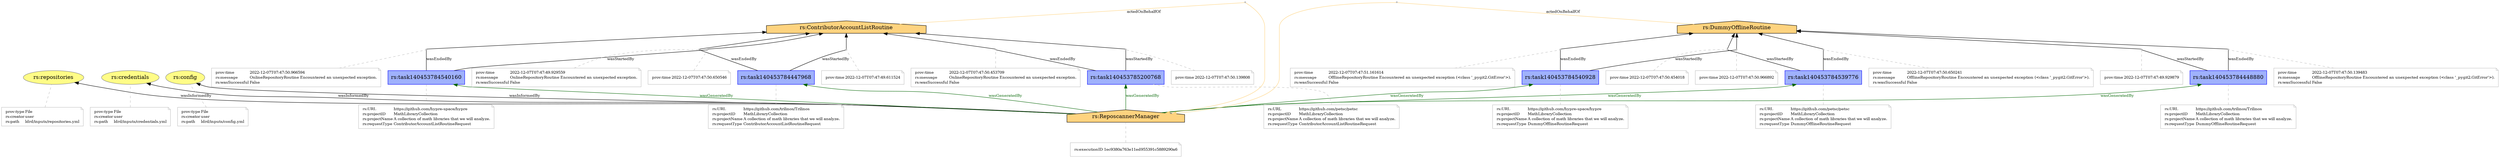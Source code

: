digraph G {
charset="utf-8";
rankdir=BT;
n1 [URL="reposcanner/ReposcannerManager", fillcolor="#FED37F", label="rs:ReposcannerManager", shape=house, style=filled];
ann1 [color=gray, fontcolor=black, fontsize=10, label=<<TABLE cellpadding="0" border="0">
    <TR>
        <TD align="left" href="reposcanner/executionID">rs:executionID</TD>
        <TD align="left">1ec9380a763e11ed955391c5889290a6</TD>
    </TR>
    </TABLE>>, shape=note];
ann1 -> n1  [arrowhead=none, color=gray, style=dashed];
n2 [URL="reposcanner/repositories", color="#808080", fillcolor="#FFFC87", label="rs:repositories", shape=oval, style=filled];
ann2 [color=gray, fontcolor=black, fontsize=10, label=<<TABLE cellpadding="0" border="0">
    <TR>
        <TD align="left" href="http://www.w3.org/ns/prov#type">prov:type</TD>
        <TD align="left">File</TD>
    </TR>
    <TR>
        <TD align="left" href="reposcanner/creator">rs:creator</TD>
        <TD align="left">user</TD>
    </TR>
    <TR>
        <TD align="left" href="reposcanner/path">rs:path</TD>
        <TD align="left">ldrd/inputs/repositories.yml</TD>
    </TR>
    </TABLE>>, shape=note];
ann2 -> n2  [arrowhead=none, color=gray, style=dashed];
n3 [URL="reposcanner/credentials", color="#808080", fillcolor="#FFFC87", label="rs:credentials", shape=oval, style=filled];
ann3 [color=gray, fontcolor=black, fontsize=10, label=<<TABLE cellpadding="0" border="0">
    <TR>
        <TD align="left" href="http://www.w3.org/ns/prov#type">prov:type</TD>
        <TD align="left">File</TD>
    </TR>
    <TR>
        <TD align="left" href="reposcanner/creator">rs:creator</TD>
        <TD align="left">user</TD>
    </TR>
    <TR>
        <TD align="left" href="reposcanner/path">rs:path</TD>
        <TD align="left">ldrd/inputs/credentials.yml</TD>
    </TR>
    </TABLE>>, shape=note];
ann3 -> n3  [arrowhead=none, color=gray, style=dashed];
n4 [URL="reposcanner/config", color="#808080", fillcolor="#FFFC87", label="rs:config", shape=oval, style=filled];
ann4 [color=gray, fontcolor=black, fontsize=10, label=<<TABLE cellpadding="0" border="0">
    <TR>
        <TD align="left" href="http://www.w3.org/ns/prov#type">prov:type</TD>
        <TD align="left">File</TD>
    </TR>
    <TR>
        <TD align="left" href="reposcanner/creator">rs:creator</TD>
        <TD align="left">user</TD>
    </TR>
    <TR>
        <TD align="left" href="reposcanner/path">rs:path</TD>
        <TD align="left">ldrd/inputs/config.yml</TD>
    </TR>
    </TABLE>>, shape=note];
ann4 -> n4  [arrowhead=none, color=gray, style=dashed];
n5 [URL="reposcanner/ContributorAccountListRoutine", fillcolor="#FED37F", label="rs:ContributorAccountListRoutine", shape=house, style=filled];
n6 [URL="reposcanner/DummyOfflineRoutine", fillcolor="#FED37F", label="rs:DummyOfflineRoutine", shape=house, style=filled];
n7 [URL="reposcanner/task140453784447968", color="#0000FF", fillcolor="#9FB1FC", label="rs:task140453784447968", shape=box, style=filled];
ann5 [color=gray, fontcolor=black, fontsize=10, label=<<TABLE cellpadding="0" border="0">
    <TR>
        <TD align="left" href="reposcanner/URL">rs:URL</TD>
        <TD align="left">https://github.com/trilinos/Trilinos</TD>
    </TR>
    <TR>
        <TD align="left" href="reposcanner/projectID">rs:projectID</TD>
        <TD align="left">MathLibraryCollection</TD>
    </TR>
    <TR>
        <TD align="left" href="reposcanner/projectName">rs:projectName</TD>
        <TD align="left">A collection of math libraries that we will analyze.</TD>
    </TR>
    <TR>
        <TD align="left" href="reposcanner/requestType">rs:requestType</TD>
        <TD align="left">ContributorAccountListRoutineRequest</TD>
    </TR>
    </TABLE>>, shape=note];
ann5 -> n7  [arrowhead=none, color=gray, style=dashed];
n8 [URL="reposcanner/task140453784448880", color="#0000FF", fillcolor="#9FB1FC", label="rs:task140453784448880", shape=box, style=filled];
ann6 [color=gray, fontcolor=black, fontsize=10, label=<<TABLE cellpadding="0" border="0">
    <TR>
        <TD align="left" href="reposcanner/URL">rs:URL</TD>
        <TD align="left">https://github.com/trilinos/Trilinos</TD>
    </TR>
    <TR>
        <TD align="left" href="reposcanner/projectID">rs:projectID</TD>
        <TD align="left">MathLibraryCollection</TD>
    </TR>
    <TR>
        <TD align="left" href="reposcanner/projectName">rs:projectName</TD>
        <TD align="left">A collection of math libraries that we will analyze.</TD>
    </TR>
    <TR>
        <TD align="left" href="reposcanner/requestType">rs:requestType</TD>
        <TD align="left">DummyOfflineRoutineRequest</TD>
    </TR>
    </TABLE>>, shape=note];
ann6 -> n8  [arrowhead=none, color=gray, style=dashed];
n9 [URL="reposcanner/task140453785200768", color="#0000FF", fillcolor="#9FB1FC", label="rs:task140453785200768", shape=box, style=filled];
ann7 [color=gray, fontcolor=black, fontsize=10, label=<<TABLE cellpadding="0" border="0">
    <TR>
        <TD align="left" href="reposcanner/URL">rs:URL</TD>
        <TD align="left">https://github.com/petsc/petsc</TD>
    </TR>
    <TR>
        <TD align="left" href="reposcanner/projectID">rs:projectID</TD>
        <TD align="left">MathLibraryCollection</TD>
    </TR>
    <TR>
        <TD align="left" href="reposcanner/projectName">rs:projectName</TD>
        <TD align="left">A collection of math libraries that we will analyze.</TD>
    </TR>
    <TR>
        <TD align="left" href="reposcanner/requestType">rs:requestType</TD>
        <TD align="left">ContributorAccountListRoutineRequest</TD>
    </TR>
    </TABLE>>, shape=note];
ann7 -> n9  [arrowhead=none, color=gray, style=dashed];
n10 [URL="reposcanner/task140453784539776", color="#0000FF", fillcolor="#9FB1FC", label="rs:task140453784539776", shape=box, style=filled];
ann8 [color=gray, fontcolor=black, fontsize=10, label=<<TABLE cellpadding="0" border="0">
    <TR>
        <TD align="left" href="reposcanner/URL">rs:URL</TD>
        <TD align="left">https://github.com/petsc/petsc</TD>
    </TR>
    <TR>
        <TD align="left" href="reposcanner/projectID">rs:projectID</TD>
        <TD align="left">MathLibraryCollection</TD>
    </TR>
    <TR>
        <TD align="left" href="reposcanner/projectName">rs:projectName</TD>
        <TD align="left">A collection of math libraries that we will analyze.</TD>
    </TR>
    <TR>
        <TD align="left" href="reposcanner/requestType">rs:requestType</TD>
        <TD align="left">DummyOfflineRoutineRequest</TD>
    </TR>
    </TABLE>>, shape=note];
ann8 -> n10  [arrowhead=none, color=gray, style=dashed];
n11 [URL="reposcanner/task140453784540160", color="#0000FF", fillcolor="#9FB1FC", label="rs:task140453784540160", shape=box, style=filled];
ann9 [color=gray, fontcolor=black, fontsize=10, label=<<TABLE cellpadding="0" border="0">
    <TR>
        <TD align="left" href="reposcanner/URL">rs:URL</TD>
        <TD align="left">https://github.com/hypre-space/hypre</TD>
    </TR>
    <TR>
        <TD align="left" href="reposcanner/projectID">rs:projectID</TD>
        <TD align="left">MathLibraryCollection</TD>
    </TR>
    <TR>
        <TD align="left" href="reposcanner/projectName">rs:projectName</TD>
        <TD align="left">A collection of math libraries that we will analyze.</TD>
    </TR>
    <TR>
        <TD align="left" href="reposcanner/requestType">rs:requestType</TD>
        <TD align="left">ContributorAccountListRoutineRequest</TD>
    </TR>
    </TABLE>>, shape=note];
ann9 -> n11  [arrowhead=none, color=gray, style=dashed];
n12 [URL="reposcanner/task140453784540928", color="#0000FF", fillcolor="#9FB1FC", label="rs:task140453784540928", shape=box, style=filled];
ann10 [color=gray, fontcolor=black, fontsize=10, label=<<TABLE cellpadding="0" border="0">
    <TR>
        <TD align="left" href="reposcanner/URL">rs:URL</TD>
        <TD align="left">https://github.com/hypre-space/hypre</TD>
    </TR>
    <TR>
        <TD align="left" href="reposcanner/projectID">rs:projectID</TD>
        <TD align="left">MathLibraryCollection</TD>
    </TR>
    <TR>
        <TD align="left" href="reposcanner/projectName">rs:projectName</TD>
        <TD align="left">A collection of math libraries that we will analyze.</TD>
    </TR>
    <TR>
        <TD align="left" href="reposcanner/requestType">rs:requestType</TD>
        <TD align="left">DummyOfflineRoutineRequest</TD>
    </TR>
    </TABLE>>, shape=note];
ann10 -> n12  [arrowhead=none, color=gray, style=dashed];
n1 -> n2  [fontsize="10.0", label=wasInformedBy];
n1 -> n3  [fontsize="10.0", label=wasInformedBy];
n1 -> n4  [fontsize="10.0", label=wasInformedBy];
b1 [color=gray, label="", shape=point];
n5 -> b1  [arrowhead=none, color="#FED37F", fontsize="10.0", label=actedOnBehalfOf];
b1 -> n1  [color="#FED37F", fontsize="10.0"];
b2 [color=gray, label="", shape=point];
n6 -> b2  [arrowhead=none, color="#FED37F", fontsize="10.0", label=actedOnBehalfOf];
b2 -> n1  [color="#FED37F", fontsize="10.0"];
n1 -> n7  [color=darkgreen, fontcolor=darkgreen, fontsize="10.0", label=wasGeneratedBy];
n1 -> n8  [color=darkgreen, fontcolor=darkgreen, fontsize="10.0", label=wasGeneratedBy];
n1 -> n9  [color=darkgreen, fontcolor=darkgreen, fontsize="10.0", label=wasGeneratedBy];
n1 -> n10  [color=darkgreen, fontcolor=darkgreen, fontsize="10.0", label=wasGeneratedBy];
n1 -> n11  [color=darkgreen, fontcolor=darkgreen, fontsize="10.0", label=wasGeneratedBy];
n1 -> n12  [color=darkgreen, fontcolor=darkgreen, fontsize="10.0", label=wasGeneratedBy];
b3 [color=gray, label="", shape=point];
n7 -> b3  [arrowhead=none, fontsize="10.0", label=wasStartedBy];
b3 -> n5  [fontsize="10.0"];
ann11 [color=gray, fontcolor=black, fontsize=10, label=<<TABLE cellpadding="0" border="0">
    <TR>
        <TD align="left" href="http://www.w3.org/ns/prov#time">prov:time</TD>
        <TD align="left">2022-12-07T07:47:49.611524</TD>
    </TR>
    </TABLE>>, shape=note];
ann11 -> b3  [arrowhead=none, color=gray, style=dashed];
b4 [color=gray, label="", shape=point];
n7 -> b4  [arrowhead=none, fontsize="10.0", label=wasEndedBy];
b4 -> n5  [fontsize="10.0"];
ann12 [color=gray, fontcolor=black, fontsize=10, label=<<TABLE cellpadding="0" border="0">
    <TR>
        <TD align="left" href="http://www.w3.org/ns/prov#time">prov:time</TD>
        <TD align="left">2022-12-07T07:47:49.929559</TD>
    </TR>
    <TR>
        <TD align="left" href="reposcanner/message">rs:message</TD>
        <TD align="left">OnlineRepositoryRoutine Encountered an unexpected exception.</TD>
    </TR>
    <TR>
        <TD align="left" href="reposcanner/wasSuccessful">rs:wasSuccessful</TD>
        <TD align="left">False</TD>
    </TR>
    </TABLE>>, shape=note];
ann12 -> b4  [arrowhead=none, color=gray, style=dashed];
b5 [color=gray, label="", shape=point];
n8 -> b5  [arrowhead=none, fontsize="10.0", label=wasStartedBy];
b5 -> n6  [fontsize="10.0"];
ann13 [color=gray, fontcolor=black, fontsize=10, label=<<TABLE cellpadding="0" border="0">
    <TR>
        <TD align="left" href="http://www.w3.org/ns/prov#time">prov:time</TD>
        <TD align="left">2022-12-07T07:47:49.929879</TD>
    </TR>
    </TABLE>>, shape=note];
ann13 -> b5  [arrowhead=none, color=gray, style=dashed];
b6 [color=gray, label="", shape=point];
n8 -> b6  [arrowhead=none, fontsize="10.0", label=wasEndedBy];
b6 -> n6  [fontsize="10.0"];
ann14 [color=gray, fontcolor=black, fontsize=10, label=<<TABLE cellpadding="0" border="0">
    <TR>
        <TD align="left" href="http://www.w3.org/ns/prov#time">prov:time</TD>
        <TD align="left">2022-12-07T07:47:50.139483</TD>
    </TR>
    <TR>
        <TD align="left" href="reposcanner/message">rs:message</TD>
        <TD align="left">OfflineRepositoryRoutine Encountered an unexpected exception (&lt;class &#x27;_pygit2.GitError&#x27;&gt;).</TD>
    </TR>
    <TR>
        <TD align="left" href="reposcanner/wasSuccessful">rs:wasSuccessful</TD>
        <TD align="left">False</TD>
    </TR>
    </TABLE>>, shape=note];
ann14 -> b6  [arrowhead=none, color=gray, style=dashed];
b7 [color=gray, label="", shape=point];
n9 -> b7  [arrowhead=none, fontsize="10.0", label=wasStartedBy];
b7 -> n5  [fontsize="10.0"];
ann15 [color=gray, fontcolor=black, fontsize=10, label=<<TABLE cellpadding="0" border="0">
    <TR>
        <TD align="left" href="http://www.w3.org/ns/prov#time">prov:time</TD>
        <TD align="left">2022-12-07T07:47:50.139808</TD>
    </TR>
    </TABLE>>, shape=note];
ann15 -> b7  [arrowhead=none, color=gray, style=dashed];
b8 [color=gray, label="", shape=point];
n9 -> b8  [arrowhead=none, fontsize="10.0", label=wasEndedBy];
b8 -> n5  [fontsize="10.0"];
ann16 [color=gray, fontcolor=black, fontsize=10, label=<<TABLE cellpadding="0" border="0">
    <TR>
        <TD align="left" href="http://www.w3.org/ns/prov#time">prov:time</TD>
        <TD align="left">2022-12-07T07:47:50.453709</TD>
    </TR>
    <TR>
        <TD align="left" href="reposcanner/message">rs:message</TD>
        <TD align="left">OnlineRepositoryRoutine Encountered an unexpected exception.</TD>
    </TR>
    <TR>
        <TD align="left" href="reposcanner/wasSuccessful">rs:wasSuccessful</TD>
        <TD align="left">False</TD>
    </TR>
    </TABLE>>, shape=note];
ann16 -> b8  [arrowhead=none, color=gray, style=dashed];
b9 [color=gray, label="", shape=point];
n10 -> b9  [arrowhead=none, fontsize="10.0", label=wasStartedBy];
b9 -> n6  [fontsize="10.0"];
ann17 [color=gray, fontcolor=black, fontsize=10, label=<<TABLE cellpadding="0" border="0">
    <TR>
        <TD align="left" href="http://www.w3.org/ns/prov#time">prov:time</TD>
        <TD align="left">2022-12-07T07:47:50.454018</TD>
    </TR>
    </TABLE>>, shape=note];
ann17 -> b9  [arrowhead=none, color=gray, style=dashed];
b10 [color=gray, label="", shape=point];
n10 -> b10  [arrowhead=none, fontsize="10.0", label=wasEndedBy];
b10 -> n6  [fontsize="10.0"];
ann18 [color=gray, fontcolor=black, fontsize=10, label=<<TABLE cellpadding="0" border="0">
    <TR>
        <TD align="left" href="http://www.w3.org/ns/prov#time">prov:time</TD>
        <TD align="left">2022-12-07T07:47:50.650241</TD>
    </TR>
    <TR>
        <TD align="left" href="reposcanner/message">rs:message</TD>
        <TD align="left">OfflineRepositoryRoutine Encountered an unexpected exception (&lt;class &#x27;_pygit2.GitError&#x27;&gt;).</TD>
    </TR>
    <TR>
        <TD align="left" href="reposcanner/wasSuccessful">rs:wasSuccessful</TD>
        <TD align="left">False</TD>
    </TR>
    </TABLE>>, shape=note];
ann18 -> b10  [arrowhead=none, color=gray, style=dashed];
b11 [color=gray, label="", shape=point];
n11 -> b11  [arrowhead=none, fontsize="10.0", label=wasStartedBy];
b11 -> n5  [fontsize="10.0"];
ann19 [color=gray, fontcolor=black, fontsize=10, label=<<TABLE cellpadding="0" border="0">
    <TR>
        <TD align="left" href="http://www.w3.org/ns/prov#time">prov:time</TD>
        <TD align="left">2022-12-07T07:47:50.650546</TD>
    </TR>
    </TABLE>>, shape=note];
ann19 -> b11  [arrowhead=none, color=gray, style=dashed];
b12 [color=gray, label="", shape=point];
n11 -> b12  [arrowhead=none, fontsize="10.0", label=wasEndedBy];
b12 -> n5  [fontsize="10.0"];
ann20 [color=gray, fontcolor=black, fontsize=10, label=<<TABLE cellpadding="0" border="0">
    <TR>
        <TD align="left" href="http://www.w3.org/ns/prov#time">prov:time</TD>
        <TD align="left">2022-12-07T07:47:50.966594</TD>
    </TR>
    <TR>
        <TD align="left" href="reposcanner/message">rs:message</TD>
        <TD align="left">OnlineRepositoryRoutine Encountered an unexpected exception.</TD>
    </TR>
    <TR>
        <TD align="left" href="reposcanner/wasSuccessful">rs:wasSuccessful</TD>
        <TD align="left">False</TD>
    </TR>
    </TABLE>>, shape=note];
ann20 -> b12  [arrowhead=none, color=gray, style=dashed];
b13 [color=gray, label="", shape=point];
n12 -> b13  [arrowhead=none, fontsize="10.0", label=wasStartedBy];
b13 -> n6  [fontsize="10.0"];
ann21 [color=gray, fontcolor=black, fontsize=10, label=<<TABLE cellpadding="0" border="0">
    <TR>
        <TD align="left" href="http://www.w3.org/ns/prov#time">prov:time</TD>
        <TD align="left">2022-12-07T07:47:50.966892</TD>
    </TR>
    </TABLE>>, shape=note];
ann21 -> b13  [arrowhead=none, color=gray, style=dashed];
b14 [color=gray, label="", shape=point];
n12 -> b14  [arrowhead=none, fontsize="10.0", label=wasEndedBy];
b14 -> n6  [fontsize="10.0"];
ann22 [color=gray, fontcolor=black, fontsize=10, label=<<TABLE cellpadding="0" border="0">
    <TR>
        <TD align="left" href="http://www.w3.org/ns/prov#time">prov:time</TD>
        <TD align="left">2022-12-07T07:47:51.161614</TD>
    </TR>
    <TR>
        <TD align="left" href="reposcanner/message">rs:message</TD>
        <TD align="left">OfflineRepositoryRoutine Encountered an unexpected exception (&lt;class &#x27;_pygit2.GitError&#x27;&gt;).</TD>
    </TR>
    <TR>
        <TD align="left" href="reposcanner/wasSuccessful">rs:wasSuccessful</TD>
        <TD align="left">False</TD>
    </TR>
    </TABLE>>, shape=note];
ann22 -> b14  [arrowhead=none, color=gray, style=dashed];
}
